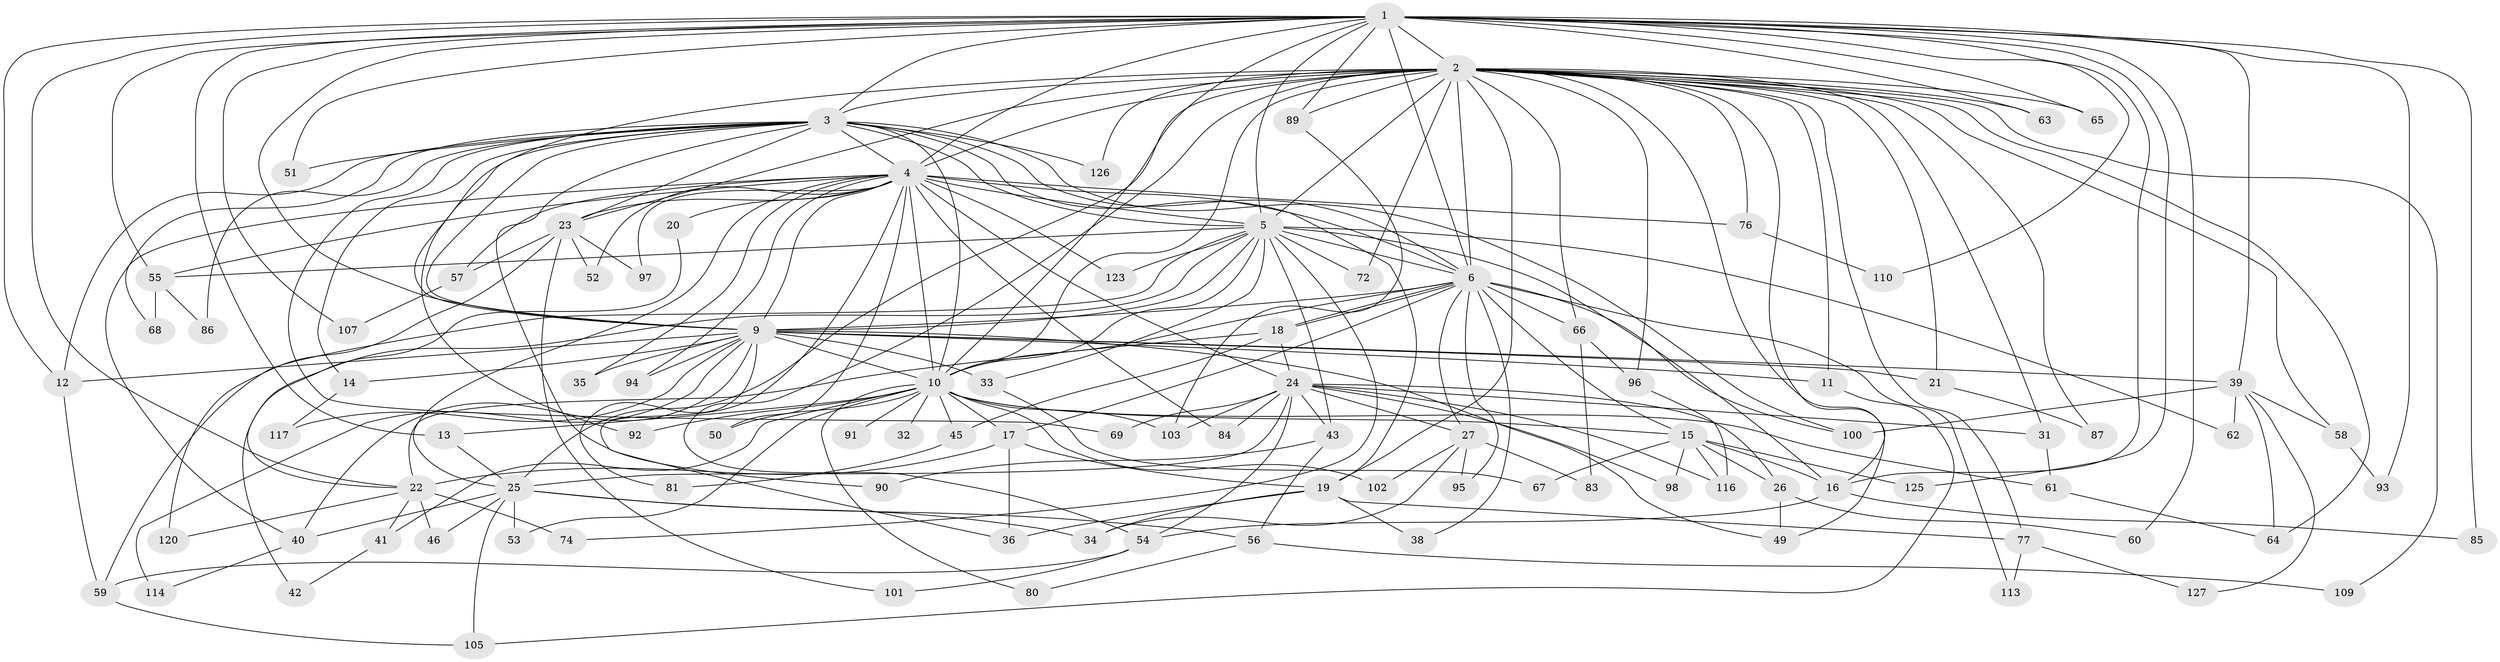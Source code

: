 // original degree distribution, {27: 0.007874015748031496, 23: 0.015748031496062992, 21: 0.015748031496062992, 20: 0.015748031496062992, 15: 0.007874015748031496, 17: 0.007874015748031496, 22: 0.007874015748031496, 3: 0.2440944881889764, 4: 0.07086614173228346, 8: 0.015748031496062992, 5: 0.047244094488188976, 7: 0.015748031496062992, 6: 0.015748031496062992, 12: 0.007874015748031496, 10: 0.007874015748031496, 2: 0.49606299212598426}
// Generated by graph-tools (version 1.1) at 2025/41/03/06/25 10:41:44]
// undirected, 98 vertices, 226 edges
graph export_dot {
graph [start="1"]
  node [color=gray90,style=filled];
  1 [super="+70"];
  2 [super="+8"];
  3 [super="+104"];
  4 [super="+7"];
  5 [super="+112"];
  6 [super="+48"];
  9 [super="+47"];
  10 [super="+30"];
  11;
  12 [super="+106"];
  13;
  14;
  15 [super="+118"];
  16 [super="+73"];
  17;
  18 [super="+29"];
  19;
  20;
  21;
  22 [super="+28"];
  23 [super="+37"];
  24 [super="+44"];
  25 [super="+122"];
  26 [super="+75"];
  27 [super="+88"];
  31;
  32;
  33;
  34;
  35;
  36 [super="+108"];
  38;
  39 [super="+71"];
  40;
  41;
  42;
  43;
  45;
  46;
  49;
  50;
  51;
  52;
  53;
  54 [super="+79"];
  55 [super="+78"];
  56;
  57;
  58;
  59 [super="+82"];
  60;
  61;
  62;
  63;
  64 [super="+99"];
  65 [super="+115"];
  66;
  67;
  68;
  69;
  72;
  74;
  76;
  77;
  80;
  81;
  83;
  84;
  85;
  86;
  87;
  89;
  90;
  91;
  92;
  93;
  94;
  95;
  96;
  97;
  98;
  100 [super="+119"];
  101;
  102;
  103 [super="+111"];
  105 [super="+124"];
  107;
  109;
  110;
  113;
  114;
  116 [super="+121"];
  117;
  120;
  123;
  125;
  126;
  127;
  1 -- 2 [weight=2];
  1 -- 3;
  1 -- 4 [weight=3];
  1 -- 5;
  1 -- 6 [weight=2];
  1 -- 9;
  1 -- 10;
  1 -- 12;
  1 -- 13;
  1 -- 16;
  1 -- 22;
  1 -- 39;
  1 -- 51;
  1 -- 55;
  1 -- 60;
  1 -- 63;
  1 -- 65 [weight=2];
  1 -- 89;
  1 -- 93;
  1 -- 107;
  1 -- 110;
  1 -- 125;
  1 -- 85;
  2 -- 3 [weight=2];
  2 -- 4 [weight=4];
  2 -- 5 [weight=2];
  2 -- 6 [weight=2];
  2 -- 9 [weight=2];
  2 -- 10 [weight=2];
  2 -- 19;
  2 -- 21;
  2 -- 31;
  2 -- 54;
  2 -- 63;
  2 -- 65;
  2 -- 66;
  2 -- 72;
  2 -- 77;
  2 -- 87;
  2 -- 96;
  2 -- 109;
  2 -- 11;
  2 -- 76;
  2 -- 89;
  2 -- 58;
  2 -- 49;
  2 -- 126;
  2 -- 16;
  2 -- 64;
  2 -- 25;
  2 -- 23;
  3 -- 4 [weight=2];
  3 -- 5;
  3 -- 6;
  3 -- 9;
  3 -- 10;
  3 -- 12;
  3 -- 14;
  3 -- 23;
  3 -- 51;
  3 -- 68;
  3 -- 69;
  3 -- 86;
  3 -- 90;
  3 -- 92;
  3 -- 100;
  3 -- 126;
  3 -- 19;
  4 -- 5 [weight=2];
  4 -- 6 [weight=2];
  4 -- 9 [weight=2];
  4 -- 10 [weight=2];
  4 -- 20 [weight=2];
  4 -- 24;
  4 -- 35;
  4 -- 50;
  4 -- 52;
  4 -- 55;
  4 -- 57;
  4 -- 84;
  4 -- 94;
  4 -- 97;
  4 -- 40;
  4 -- 76;
  4 -- 23;
  4 -- 25;
  4 -- 123;
  4 -- 36;
  5 -- 6 [weight=2];
  5 -- 9;
  5 -- 10;
  5 -- 16;
  5 -- 33;
  5 -- 42;
  5 -- 43;
  5 -- 62;
  5 -- 72;
  5 -- 74;
  5 -- 123;
  5 -- 55;
  5 -- 59;
  6 -- 9;
  6 -- 10 [weight=2];
  6 -- 15;
  6 -- 17;
  6 -- 18;
  6 -- 18;
  6 -- 27;
  6 -- 38;
  6 -- 95;
  6 -- 100;
  6 -- 66;
  6 -- 113;
  9 -- 10;
  9 -- 11;
  9 -- 14;
  9 -- 21;
  9 -- 33;
  9 -- 35;
  9 -- 39;
  9 -- 49;
  9 -- 81;
  9 -- 94;
  9 -- 114;
  9 -- 117;
  9 -- 40;
  9 -- 12;
  10 -- 13;
  10 -- 15;
  10 -- 17;
  10 -- 32 [weight=2];
  10 -- 41;
  10 -- 45;
  10 -- 50;
  10 -- 53;
  10 -- 61;
  10 -- 80;
  10 -- 91 [weight=2];
  10 -- 92;
  10 -- 102;
  10 -- 103;
  11 -- 105;
  12 -- 59;
  13 -- 25;
  14 -- 117;
  15 -- 26;
  15 -- 67;
  15 -- 98;
  15 -- 116;
  15 -- 125;
  15 -- 16;
  16 -- 85;
  16 -- 54;
  17 -- 19;
  17 -- 22;
  17 -- 36;
  18 -- 24;
  18 -- 45;
  18 -- 22;
  19 -- 34;
  19 -- 36;
  19 -- 38;
  19 -- 77;
  20 -- 22;
  21 -- 87;
  22 -- 46;
  22 -- 74;
  22 -- 120;
  22 -- 41;
  23 -- 57;
  23 -- 101;
  23 -- 120;
  23 -- 97;
  23 -- 52;
  24 -- 26;
  24 -- 27;
  24 -- 31;
  24 -- 43;
  24 -- 54;
  24 -- 69;
  24 -- 98;
  24 -- 103;
  24 -- 25;
  24 -- 84;
  24 -- 116;
  25 -- 34;
  25 -- 40;
  25 -- 46;
  25 -- 53;
  25 -- 56;
  25 -- 105;
  26 -- 60;
  26 -- 49;
  27 -- 83;
  27 -- 95;
  27 -- 102;
  27 -- 34;
  31 -- 61;
  33 -- 67;
  39 -- 58;
  39 -- 62;
  39 -- 64;
  39 -- 127;
  39 -- 100;
  40 -- 114;
  41 -- 42;
  43 -- 56;
  43 -- 90;
  45 -- 81;
  54 -- 59;
  54 -- 101;
  55 -- 68;
  55 -- 86;
  56 -- 80;
  56 -- 109;
  57 -- 107;
  58 -- 93;
  59 -- 105;
  61 -- 64;
  66 -- 83;
  66 -- 96;
  76 -- 110;
  77 -- 113;
  77 -- 127;
  89 -- 103;
  96 -- 116;
}
